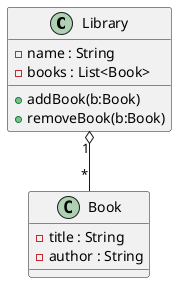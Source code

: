@startuml
class Library {
  - name : String
  - books : List<Book>
  + addBook(b:Book)
  + removeBook(b:Book)
}
class Book {
  - title : String
  - author : String
}
Library "1" o-- "*" Book
@enduml
